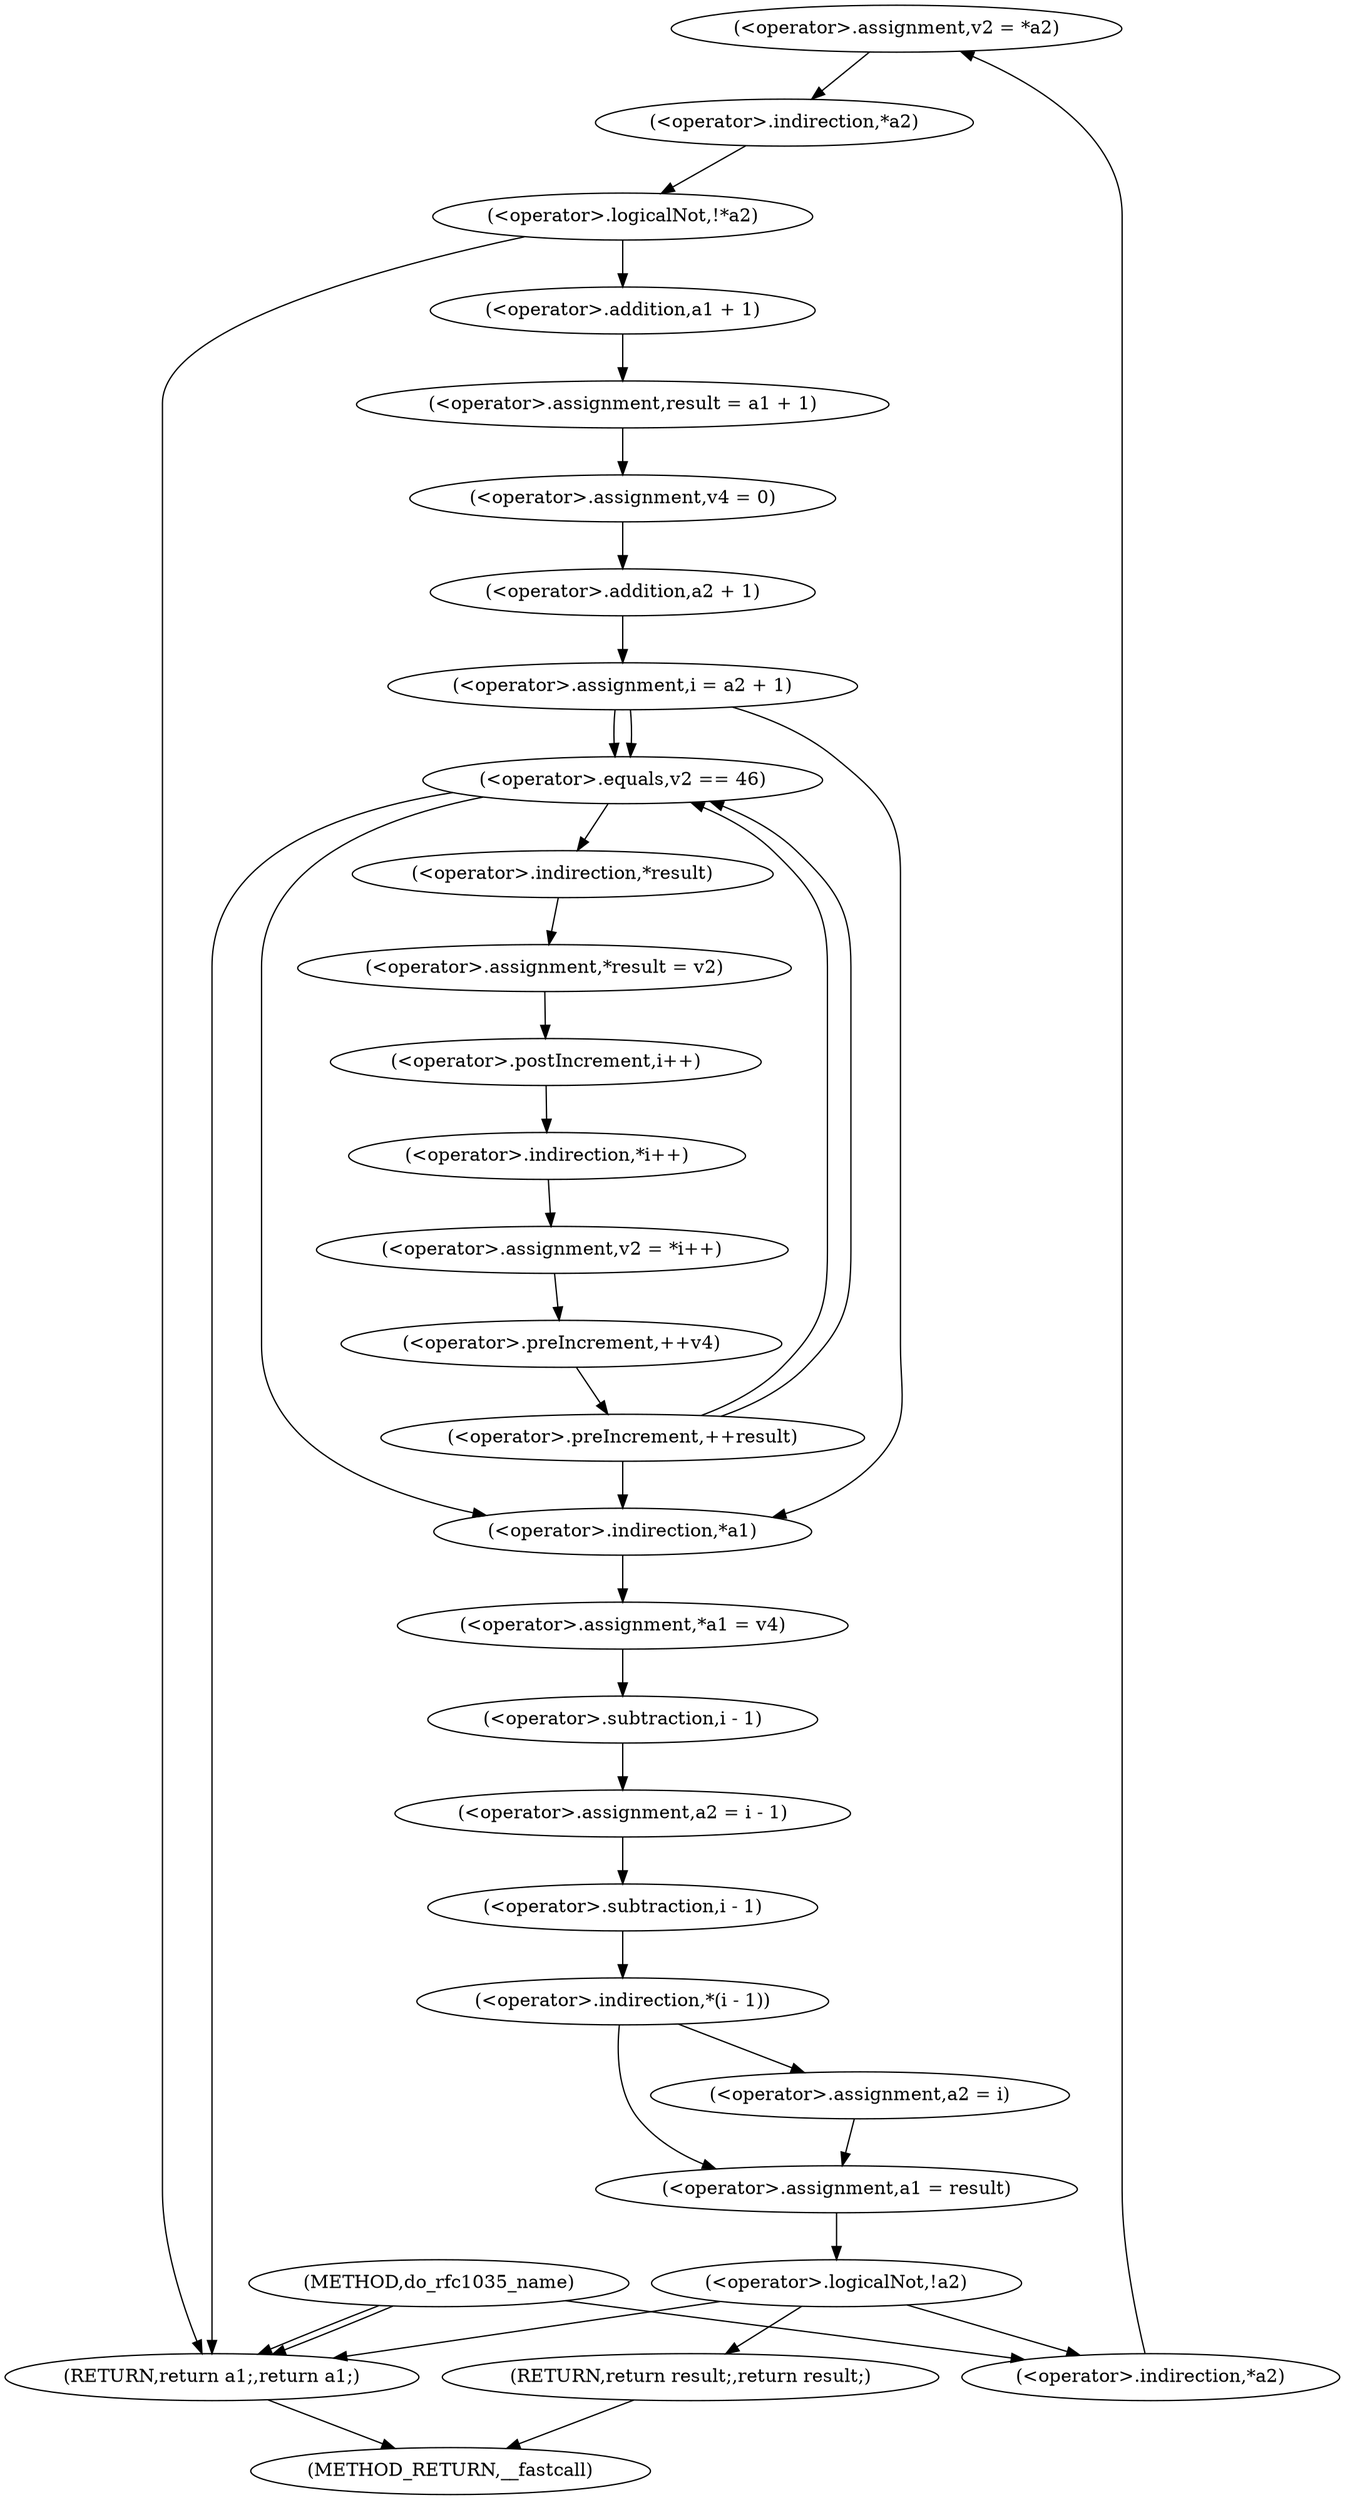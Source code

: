 digraph do_rfc1035_name {  
"1000119" [label = "(<operator>.assignment,v2 = *a2)" ]
"1000121" [label = "(<operator>.indirection,*a2)" ]
"1000124" [label = "(<operator>.logicalNot,!*a2)" ]
"1000125" [label = "(<operator>.indirection,*a2)" ]
"1000128" [label = "(<operator>.assignment,result = a1 + 1)" ]
"1000130" [label = "(<operator>.addition,a1 + 1)" ]
"1000133" [label = "(<operator>.assignment,v4 = 0)" ]
"1000137" [label = "(<operator>.assignment,i = a2 + 1)" ]
"1000139" [label = "(<operator>.addition,a2 + 1)" ]
"1000143" [label = "(<operator>.preIncrement,++result)" ]
"1000147" [label = "(<operator>.equals,v2 == 46)" ]
"1000151" [label = "(<operator>.assignment,*result = v2)" ]
"1000152" [label = "(<operator>.indirection,*result)" ]
"1000155" [label = "(<operator>.assignment,v2 = *i++)" ]
"1000157" [label = "(<operator>.indirection,*i++)" ]
"1000158" [label = "(<operator>.postIncrement,i++)" ]
"1000160" [label = "(<operator>.preIncrement,++v4)" ]
"1000162" [label = "(<operator>.assignment,*a1 = v4)" ]
"1000163" [label = "(<operator>.indirection,*a1)" ]
"1000166" [label = "(<operator>.assignment,a2 = i - 1)" ]
"1000168" [label = "(<operator>.subtraction,i - 1)" ]
"1000172" [label = "(<operator>.indirection,*(i - 1))" ]
"1000173" [label = "(<operator>.subtraction,i - 1)" ]
"1000176" [label = "(<operator>.assignment,a2 = i)" ]
"1000179" [label = "(<operator>.assignment,a1 = result)" ]
"1000183" [label = "(<operator>.logicalNot,!a2)" ]
"1000185" [label = "(RETURN,return result;,return result;)" ]
"1000187" [label = "(RETURN,return a1;,return a1;)" ]
"1000105" [label = "(METHOD,do_rfc1035_name)" ]
"1000189" [label = "(METHOD_RETURN,__fastcall)" ]
  "1000119" -> "1000125" 
  "1000121" -> "1000119" 
  "1000124" -> "1000187" 
  "1000124" -> "1000130" 
  "1000125" -> "1000124" 
  "1000128" -> "1000133" 
  "1000130" -> "1000128" 
  "1000133" -> "1000139" 
  "1000137" -> "1000147" 
  "1000137" -> "1000147" 
  "1000137" -> "1000163" 
  "1000139" -> "1000137" 
  "1000143" -> "1000147" 
  "1000143" -> "1000147" 
  "1000143" -> "1000163" 
  "1000147" -> "1000163" 
  "1000147" -> "1000187" 
  "1000147" -> "1000152" 
  "1000151" -> "1000158" 
  "1000152" -> "1000151" 
  "1000155" -> "1000160" 
  "1000157" -> "1000155" 
  "1000158" -> "1000157" 
  "1000160" -> "1000143" 
  "1000162" -> "1000168" 
  "1000163" -> "1000162" 
  "1000166" -> "1000173" 
  "1000168" -> "1000166" 
  "1000172" -> "1000176" 
  "1000172" -> "1000179" 
  "1000173" -> "1000172" 
  "1000176" -> "1000179" 
  "1000179" -> "1000183" 
  "1000183" -> "1000121" 
  "1000183" -> "1000187" 
  "1000183" -> "1000185" 
  "1000185" -> "1000189" 
  "1000187" -> "1000189" 
  "1000105" -> "1000121" 
  "1000105" -> "1000187" 
  "1000105" -> "1000187" 
}
